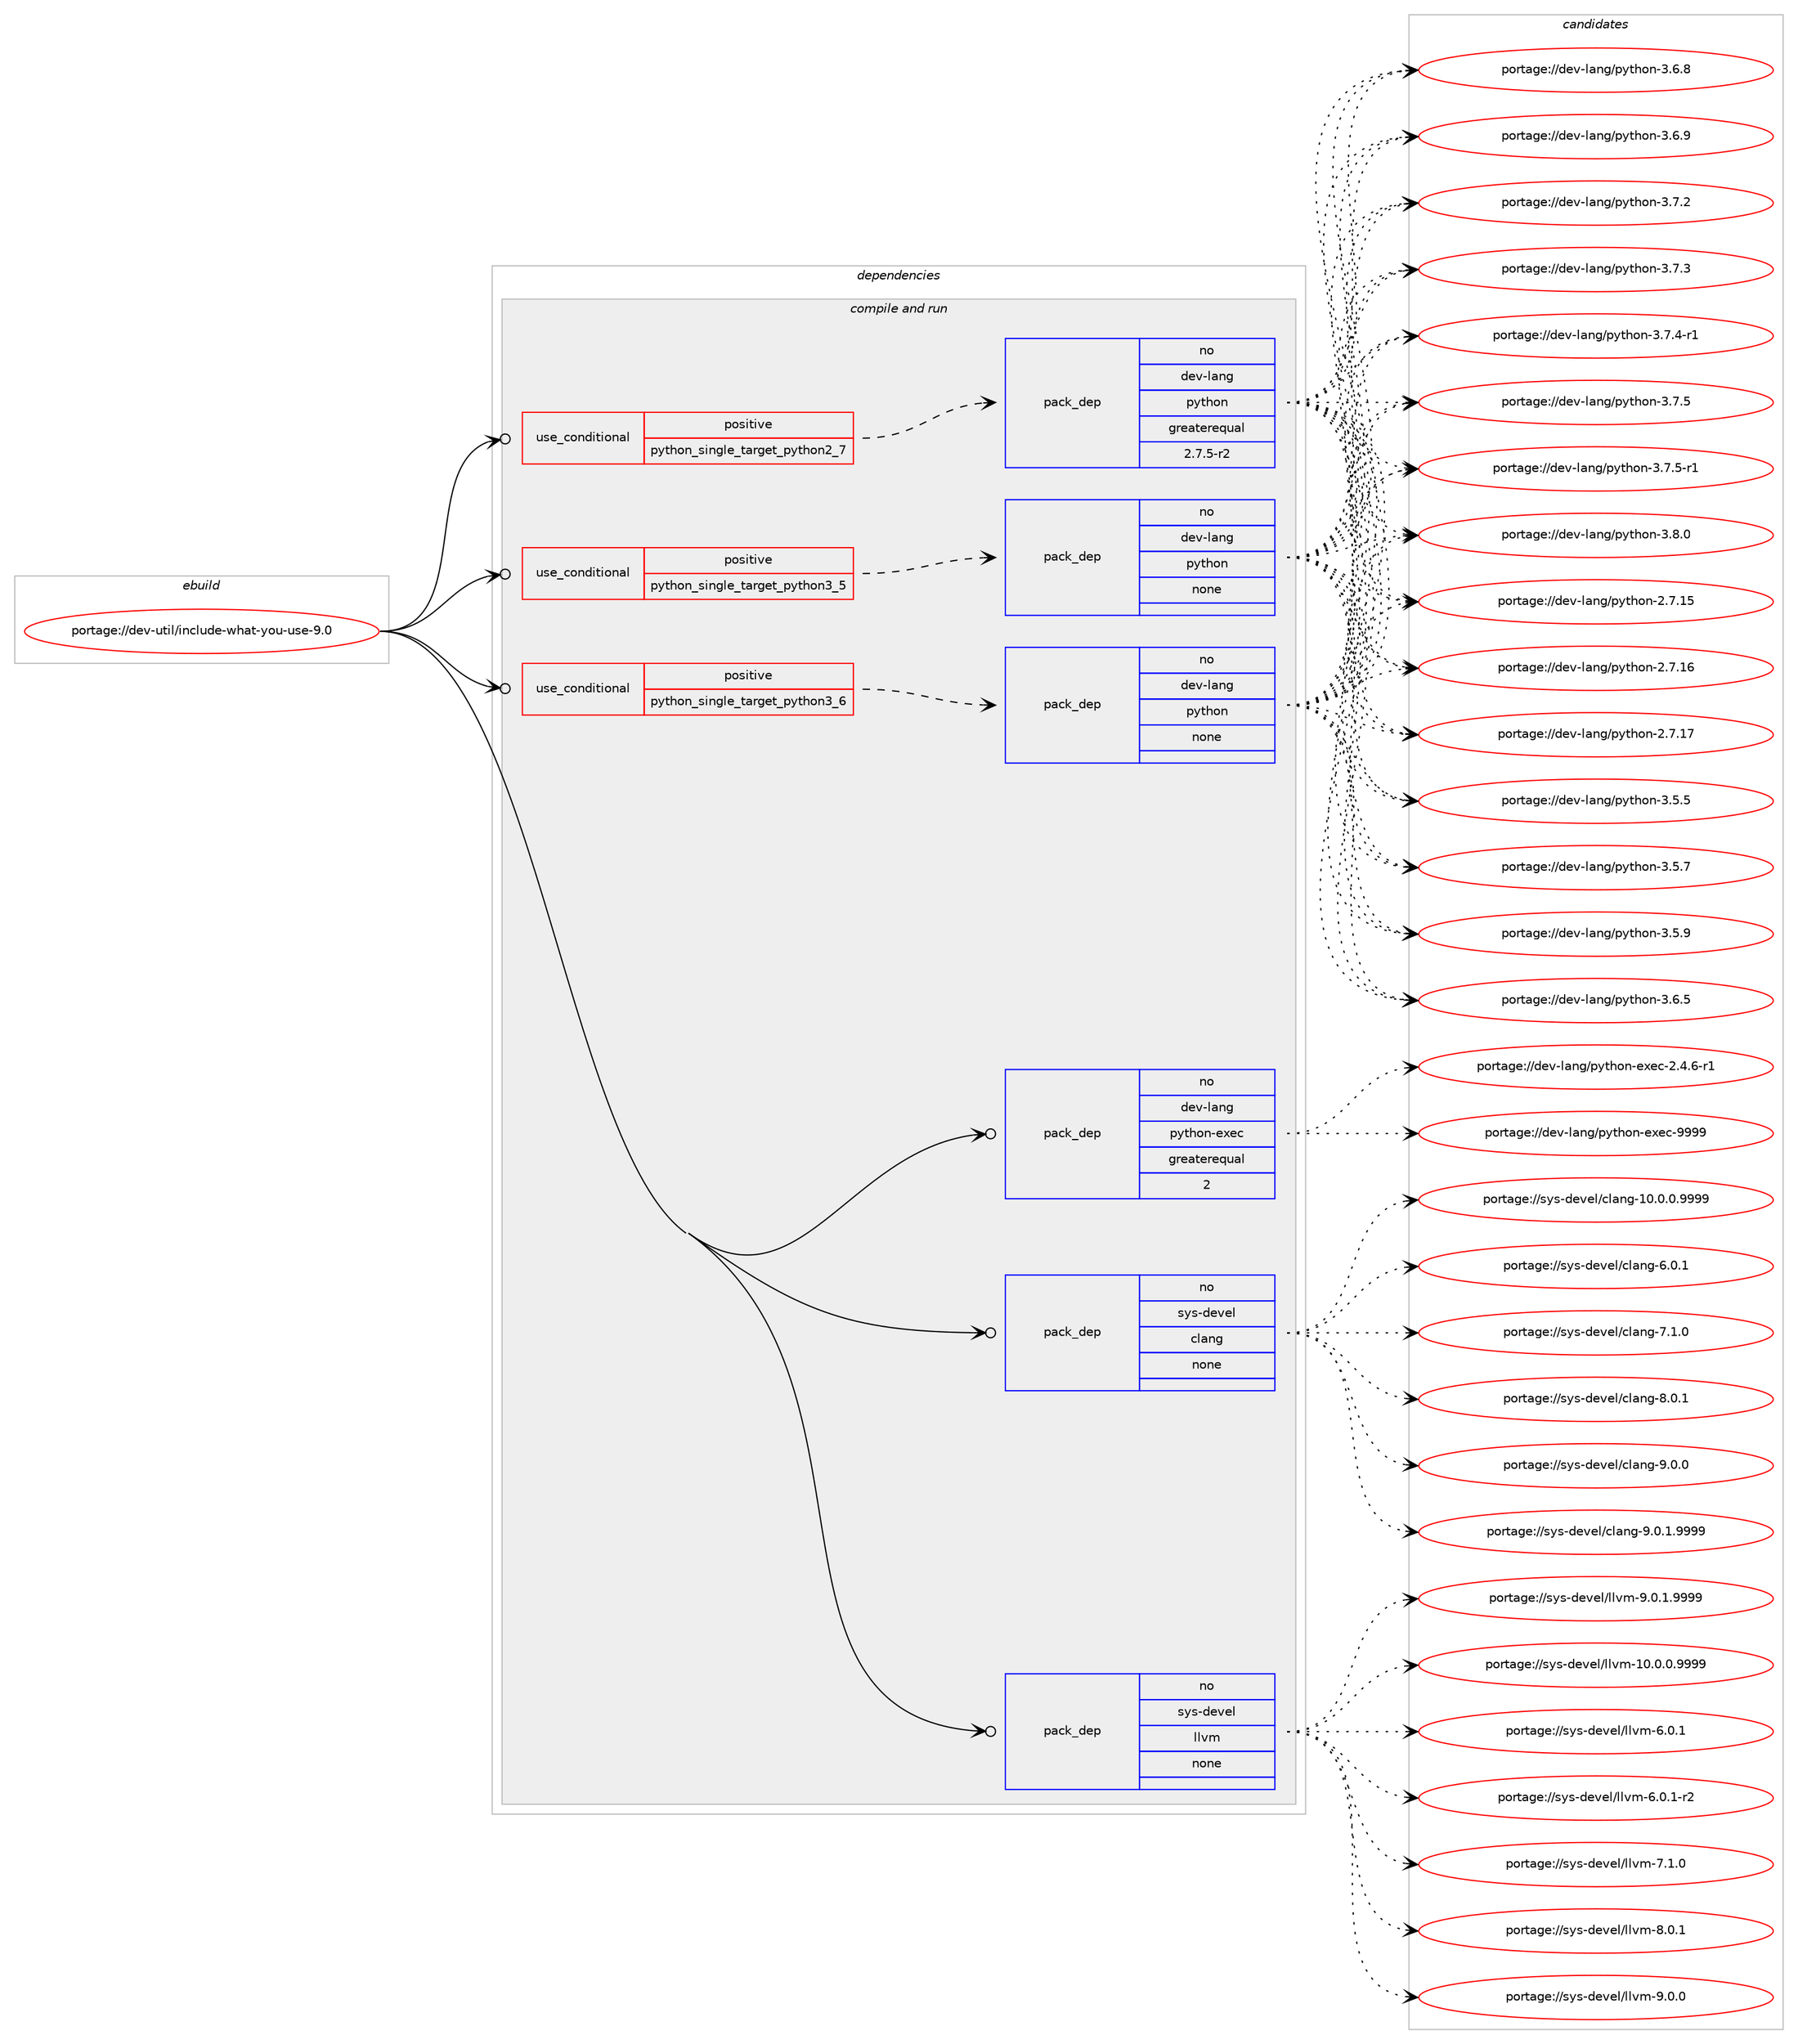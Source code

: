 digraph prolog {

# *************
# Graph options
# *************

newrank=true;
concentrate=true;
compound=true;
graph [rankdir=LR,fontname=Helvetica,fontsize=10,ranksep=1.5];#, ranksep=2.5, nodesep=0.2];
edge  [arrowhead=vee];
node  [fontname=Helvetica,fontsize=10];

# **********
# The ebuild
# **********

subgraph cluster_leftcol {
color=gray;
rank=same;
label=<<i>ebuild</i>>;
id [label="portage://dev-util/include-what-you-use-9.0", color=red, width=4, href="../dev-util/include-what-you-use-9.0.svg"];
}

# ****************
# The dependencies
# ****************

subgraph cluster_midcol {
color=gray;
label=<<i>dependencies</i>>;
subgraph cluster_compile {
fillcolor="#eeeeee";
style=filled;
label=<<i>compile</i>>;
}
subgraph cluster_compileandrun {
fillcolor="#eeeeee";
style=filled;
label=<<i>compile and run</i>>;
subgraph cond71365 {
dependency263121 [label=<<TABLE BORDER="0" CELLBORDER="1" CELLSPACING="0" CELLPADDING="4"><TR><TD ROWSPAN="3" CELLPADDING="10">use_conditional</TD></TR><TR><TD>positive</TD></TR><TR><TD>python_single_target_python2_7</TD></TR></TABLE>>, shape=none, color=red];
subgraph pack188093 {
dependency263122 [label=<<TABLE BORDER="0" CELLBORDER="1" CELLSPACING="0" CELLPADDING="4" WIDTH="220"><TR><TD ROWSPAN="6" CELLPADDING="30">pack_dep</TD></TR><TR><TD WIDTH="110">no</TD></TR><TR><TD>dev-lang</TD></TR><TR><TD>python</TD></TR><TR><TD>greaterequal</TD></TR><TR><TD>2.7.5-r2</TD></TR></TABLE>>, shape=none, color=blue];
}
dependency263121:e -> dependency263122:w [weight=20,style="dashed",arrowhead="vee"];
}
id:e -> dependency263121:w [weight=20,style="solid",arrowhead="odotvee"];
subgraph cond71366 {
dependency263123 [label=<<TABLE BORDER="0" CELLBORDER="1" CELLSPACING="0" CELLPADDING="4"><TR><TD ROWSPAN="3" CELLPADDING="10">use_conditional</TD></TR><TR><TD>positive</TD></TR><TR><TD>python_single_target_python3_5</TD></TR></TABLE>>, shape=none, color=red];
subgraph pack188094 {
dependency263124 [label=<<TABLE BORDER="0" CELLBORDER="1" CELLSPACING="0" CELLPADDING="4" WIDTH="220"><TR><TD ROWSPAN="6" CELLPADDING="30">pack_dep</TD></TR><TR><TD WIDTH="110">no</TD></TR><TR><TD>dev-lang</TD></TR><TR><TD>python</TD></TR><TR><TD>none</TD></TR><TR><TD></TD></TR></TABLE>>, shape=none, color=blue];
}
dependency263123:e -> dependency263124:w [weight=20,style="dashed",arrowhead="vee"];
}
id:e -> dependency263123:w [weight=20,style="solid",arrowhead="odotvee"];
subgraph cond71367 {
dependency263125 [label=<<TABLE BORDER="0" CELLBORDER="1" CELLSPACING="0" CELLPADDING="4"><TR><TD ROWSPAN="3" CELLPADDING="10">use_conditional</TD></TR><TR><TD>positive</TD></TR><TR><TD>python_single_target_python3_6</TD></TR></TABLE>>, shape=none, color=red];
subgraph pack188095 {
dependency263126 [label=<<TABLE BORDER="0" CELLBORDER="1" CELLSPACING="0" CELLPADDING="4" WIDTH="220"><TR><TD ROWSPAN="6" CELLPADDING="30">pack_dep</TD></TR><TR><TD WIDTH="110">no</TD></TR><TR><TD>dev-lang</TD></TR><TR><TD>python</TD></TR><TR><TD>none</TD></TR><TR><TD></TD></TR></TABLE>>, shape=none, color=blue];
}
dependency263125:e -> dependency263126:w [weight=20,style="dashed",arrowhead="vee"];
}
id:e -> dependency263125:w [weight=20,style="solid",arrowhead="odotvee"];
subgraph pack188096 {
dependency263127 [label=<<TABLE BORDER="0" CELLBORDER="1" CELLSPACING="0" CELLPADDING="4" WIDTH="220"><TR><TD ROWSPAN="6" CELLPADDING="30">pack_dep</TD></TR><TR><TD WIDTH="110">no</TD></TR><TR><TD>dev-lang</TD></TR><TR><TD>python-exec</TD></TR><TR><TD>greaterequal</TD></TR><TR><TD>2</TD></TR></TABLE>>, shape=none, color=blue];
}
id:e -> dependency263127:w [weight=20,style="solid",arrowhead="odotvee"];
subgraph pack188097 {
dependency263128 [label=<<TABLE BORDER="0" CELLBORDER="1" CELLSPACING="0" CELLPADDING="4" WIDTH="220"><TR><TD ROWSPAN="6" CELLPADDING="30">pack_dep</TD></TR><TR><TD WIDTH="110">no</TD></TR><TR><TD>sys-devel</TD></TR><TR><TD>clang</TD></TR><TR><TD>none</TD></TR><TR><TD></TD></TR></TABLE>>, shape=none, color=blue];
}
id:e -> dependency263128:w [weight=20,style="solid",arrowhead="odotvee"];
subgraph pack188098 {
dependency263129 [label=<<TABLE BORDER="0" CELLBORDER="1" CELLSPACING="0" CELLPADDING="4" WIDTH="220"><TR><TD ROWSPAN="6" CELLPADDING="30">pack_dep</TD></TR><TR><TD WIDTH="110">no</TD></TR><TR><TD>sys-devel</TD></TR><TR><TD>llvm</TD></TR><TR><TD>none</TD></TR><TR><TD></TD></TR></TABLE>>, shape=none, color=blue];
}
id:e -> dependency263129:w [weight=20,style="solid",arrowhead="odotvee"];
}
subgraph cluster_run {
fillcolor="#eeeeee";
style=filled;
label=<<i>run</i>>;
}
}

# **************
# The candidates
# **************

subgraph cluster_choices {
rank=same;
color=gray;
label=<<i>candidates</i>>;

subgraph choice188093 {
color=black;
nodesep=1;
choiceportage10010111845108971101034711212111610411111045504655464953 [label="portage://dev-lang/python-2.7.15", color=red, width=4,href="../dev-lang/python-2.7.15.svg"];
choiceportage10010111845108971101034711212111610411111045504655464954 [label="portage://dev-lang/python-2.7.16", color=red, width=4,href="../dev-lang/python-2.7.16.svg"];
choiceportage10010111845108971101034711212111610411111045504655464955 [label="portage://dev-lang/python-2.7.17", color=red, width=4,href="../dev-lang/python-2.7.17.svg"];
choiceportage100101118451089711010347112121116104111110455146534653 [label="portage://dev-lang/python-3.5.5", color=red, width=4,href="../dev-lang/python-3.5.5.svg"];
choiceportage100101118451089711010347112121116104111110455146534655 [label="portage://dev-lang/python-3.5.7", color=red, width=4,href="../dev-lang/python-3.5.7.svg"];
choiceportage100101118451089711010347112121116104111110455146534657 [label="portage://dev-lang/python-3.5.9", color=red, width=4,href="../dev-lang/python-3.5.9.svg"];
choiceportage100101118451089711010347112121116104111110455146544653 [label="portage://dev-lang/python-3.6.5", color=red, width=4,href="../dev-lang/python-3.6.5.svg"];
choiceportage100101118451089711010347112121116104111110455146544656 [label="portage://dev-lang/python-3.6.8", color=red, width=4,href="../dev-lang/python-3.6.8.svg"];
choiceportage100101118451089711010347112121116104111110455146544657 [label="portage://dev-lang/python-3.6.9", color=red, width=4,href="../dev-lang/python-3.6.9.svg"];
choiceportage100101118451089711010347112121116104111110455146554650 [label="portage://dev-lang/python-3.7.2", color=red, width=4,href="../dev-lang/python-3.7.2.svg"];
choiceportage100101118451089711010347112121116104111110455146554651 [label="portage://dev-lang/python-3.7.3", color=red, width=4,href="../dev-lang/python-3.7.3.svg"];
choiceportage1001011184510897110103471121211161041111104551465546524511449 [label="portage://dev-lang/python-3.7.4-r1", color=red, width=4,href="../dev-lang/python-3.7.4-r1.svg"];
choiceportage100101118451089711010347112121116104111110455146554653 [label="portage://dev-lang/python-3.7.5", color=red, width=4,href="../dev-lang/python-3.7.5.svg"];
choiceportage1001011184510897110103471121211161041111104551465546534511449 [label="portage://dev-lang/python-3.7.5-r1", color=red, width=4,href="../dev-lang/python-3.7.5-r1.svg"];
choiceportage100101118451089711010347112121116104111110455146564648 [label="portage://dev-lang/python-3.8.0", color=red, width=4,href="../dev-lang/python-3.8.0.svg"];
dependency263122:e -> choiceportage10010111845108971101034711212111610411111045504655464953:w [style=dotted,weight="100"];
dependency263122:e -> choiceportage10010111845108971101034711212111610411111045504655464954:w [style=dotted,weight="100"];
dependency263122:e -> choiceportage10010111845108971101034711212111610411111045504655464955:w [style=dotted,weight="100"];
dependency263122:e -> choiceportage100101118451089711010347112121116104111110455146534653:w [style=dotted,weight="100"];
dependency263122:e -> choiceportage100101118451089711010347112121116104111110455146534655:w [style=dotted,weight="100"];
dependency263122:e -> choiceportage100101118451089711010347112121116104111110455146534657:w [style=dotted,weight="100"];
dependency263122:e -> choiceportage100101118451089711010347112121116104111110455146544653:w [style=dotted,weight="100"];
dependency263122:e -> choiceportage100101118451089711010347112121116104111110455146544656:w [style=dotted,weight="100"];
dependency263122:e -> choiceportage100101118451089711010347112121116104111110455146544657:w [style=dotted,weight="100"];
dependency263122:e -> choiceportage100101118451089711010347112121116104111110455146554650:w [style=dotted,weight="100"];
dependency263122:e -> choiceportage100101118451089711010347112121116104111110455146554651:w [style=dotted,weight="100"];
dependency263122:e -> choiceportage1001011184510897110103471121211161041111104551465546524511449:w [style=dotted,weight="100"];
dependency263122:e -> choiceportage100101118451089711010347112121116104111110455146554653:w [style=dotted,weight="100"];
dependency263122:e -> choiceportage1001011184510897110103471121211161041111104551465546534511449:w [style=dotted,weight="100"];
dependency263122:e -> choiceportage100101118451089711010347112121116104111110455146564648:w [style=dotted,weight="100"];
}
subgraph choice188094 {
color=black;
nodesep=1;
choiceportage10010111845108971101034711212111610411111045504655464953 [label="portage://dev-lang/python-2.7.15", color=red, width=4,href="../dev-lang/python-2.7.15.svg"];
choiceportage10010111845108971101034711212111610411111045504655464954 [label="portage://dev-lang/python-2.7.16", color=red, width=4,href="../dev-lang/python-2.7.16.svg"];
choiceportage10010111845108971101034711212111610411111045504655464955 [label="portage://dev-lang/python-2.7.17", color=red, width=4,href="../dev-lang/python-2.7.17.svg"];
choiceportage100101118451089711010347112121116104111110455146534653 [label="portage://dev-lang/python-3.5.5", color=red, width=4,href="../dev-lang/python-3.5.5.svg"];
choiceportage100101118451089711010347112121116104111110455146534655 [label="portage://dev-lang/python-3.5.7", color=red, width=4,href="../dev-lang/python-3.5.7.svg"];
choiceportage100101118451089711010347112121116104111110455146534657 [label="portage://dev-lang/python-3.5.9", color=red, width=4,href="../dev-lang/python-3.5.9.svg"];
choiceportage100101118451089711010347112121116104111110455146544653 [label="portage://dev-lang/python-3.6.5", color=red, width=4,href="../dev-lang/python-3.6.5.svg"];
choiceportage100101118451089711010347112121116104111110455146544656 [label="portage://dev-lang/python-3.6.8", color=red, width=4,href="../dev-lang/python-3.6.8.svg"];
choiceportage100101118451089711010347112121116104111110455146544657 [label="portage://dev-lang/python-3.6.9", color=red, width=4,href="../dev-lang/python-3.6.9.svg"];
choiceportage100101118451089711010347112121116104111110455146554650 [label="portage://dev-lang/python-3.7.2", color=red, width=4,href="../dev-lang/python-3.7.2.svg"];
choiceportage100101118451089711010347112121116104111110455146554651 [label="portage://dev-lang/python-3.7.3", color=red, width=4,href="../dev-lang/python-3.7.3.svg"];
choiceportage1001011184510897110103471121211161041111104551465546524511449 [label="portage://dev-lang/python-3.7.4-r1", color=red, width=4,href="../dev-lang/python-3.7.4-r1.svg"];
choiceportage100101118451089711010347112121116104111110455146554653 [label="portage://dev-lang/python-3.7.5", color=red, width=4,href="../dev-lang/python-3.7.5.svg"];
choiceportage1001011184510897110103471121211161041111104551465546534511449 [label="portage://dev-lang/python-3.7.5-r1", color=red, width=4,href="../dev-lang/python-3.7.5-r1.svg"];
choiceportage100101118451089711010347112121116104111110455146564648 [label="portage://dev-lang/python-3.8.0", color=red, width=4,href="../dev-lang/python-3.8.0.svg"];
dependency263124:e -> choiceportage10010111845108971101034711212111610411111045504655464953:w [style=dotted,weight="100"];
dependency263124:e -> choiceportage10010111845108971101034711212111610411111045504655464954:w [style=dotted,weight="100"];
dependency263124:e -> choiceportage10010111845108971101034711212111610411111045504655464955:w [style=dotted,weight="100"];
dependency263124:e -> choiceportage100101118451089711010347112121116104111110455146534653:w [style=dotted,weight="100"];
dependency263124:e -> choiceportage100101118451089711010347112121116104111110455146534655:w [style=dotted,weight="100"];
dependency263124:e -> choiceportage100101118451089711010347112121116104111110455146534657:w [style=dotted,weight="100"];
dependency263124:e -> choiceportage100101118451089711010347112121116104111110455146544653:w [style=dotted,weight="100"];
dependency263124:e -> choiceportage100101118451089711010347112121116104111110455146544656:w [style=dotted,weight="100"];
dependency263124:e -> choiceportage100101118451089711010347112121116104111110455146544657:w [style=dotted,weight="100"];
dependency263124:e -> choiceportage100101118451089711010347112121116104111110455146554650:w [style=dotted,weight="100"];
dependency263124:e -> choiceportage100101118451089711010347112121116104111110455146554651:w [style=dotted,weight="100"];
dependency263124:e -> choiceportage1001011184510897110103471121211161041111104551465546524511449:w [style=dotted,weight="100"];
dependency263124:e -> choiceportage100101118451089711010347112121116104111110455146554653:w [style=dotted,weight="100"];
dependency263124:e -> choiceportage1001011184510897110103471121211161041111104551465546534511449:w [style=dotted,weight="100"];
dependency263124:e -> choiceportage100101118451089711010347112121116104111110455146564648:w [style=dotted,weight="100"];
}
subgraph choice188095 {
color=black;
nodesep=1;
choiceportage10010111845108971101034711212111610411111045504655464953 [label="portage://dev-lang/python-2.7.15", color=red, width=4,href="../dev-lang/python-2.7.15.svg"];
choiceportage10010111845108971101034711212111610411111045504655464954 [label="portage://dev-lang/python-2.7.16", color=red, width=4,href="../dev-lang/python-2.7.16.svg"];
choiceportage10010111845108971101034711212111610411111045504655464955 [label="portage://dev-lang/python-2.7.17", color=red, width=4,href="../dev-lang/python-2.7.17.svg"];
choiceportage100101118451089711010347112121116104111110455146534653 [label="portage://dev-lang/python-3.5.5", color=red, width=4,href="../dev-lang/python-3.5.5.svg"];
choiceportage100101118451089711010347112121116104111110455146534655 [label="portage://dev-lang/python-3.5.7", color=red, width=4,href="../dev-lang/python-3.5.7.svg"];
choiceportage100101118451089711010347112121116104111110455146534657 [label="portage://dev-lang/python-3.5.9", color=red, width=4,href="../dev-lang/python-3.5.9.svg"];
choiceportage100101118451089711010347112121116104111110455146544653 [label="portage://dev-lang/python-3.6.5", color=red, width=4,href="../dev-lang/python-3.6.5.svg"];
choiceportage100101118451089711010347112121116104111110455146544656 [label="portage://dev-lang/python-3.6.8", color=red, width=4,href="../dev-lang/python-3.6.8.svg"];
choiceportage100101118451089711010347112121116104111110455146544657 [label="portage://dev-lang/python-3.6.9", color=red, width=4,href="../dev-lang/python-3.6.9.svg"];
choiceportage100101118451089711010347112121116104111110455146554650 [label="portage://dev-lang/python-3.7.2", color=red, width=4,href="../dev-lang/python-3.7.2.svg"];
choiceportage100101118451089711010347112121116104111110455146554651 [label="portage://dev-lang/python-3.7.3", color=red, width=4,href="../dev-lang/python-3.7.3.svg"];
choiceportage1001011184510897110103471121211161041111104551465546524511449 [label="portage://dev-lang/python-3.7.4-r1", color=red, width=4,href="../dev-lang/python-3.7.4-r1.svg"];
choiceportage100101118451089711010347112121116104111110455146554653 [label="portage://dev-lang/python-3.7.5", color=red, width=4,href="../dev-lang/python-3.7.5.svg"];
choiceportage1001011184510897110103471121211161041111104551465546534511449 [label="portage://dev-lang/python-3.7.5-r1", color=red, width=4,href="../dev-lang/python-3.7.5-r1.svg"];
choiceportage100101118451089711010347112121116104111110455146564648 [label="portage://dev-lang/python-3.8.0", color=red, width=4,href="../dev-lang/python-3.8.0.svg"];
dependency263126:e -> choiceportage10010111845108971101034711212111610411111045504655464953:w [style=dotted,weight="100"];
dependency263126:e -> choiceportage10010111845108971101034711212111610411111045504655464954:w [style=dotted,weight="100"];
dependency263126:e -> choiceportage10010111845108971101034711212111610411111045504655464955:w [style=dotted,weight="100"];
dependency263126:e -> choiceportage100101118451089711010347112121116104111110455146534653:w [style=dotted,weight="100"];
dependency263126:e -> choiceportage100101118451089711010347112121116104111110455146534655:w [style=dotted,weight="100"];
dependency263126:e -> choiceportage100101118451089711010347112121116104111110455146534657:w [style=dotted,weight="100"];
dependency263126:e -> choiceportage100101118451089711010347112121116104111110455146544653:w [style=dotted,weight="100"];
dependency263126:e -> choiceportage100101118451089711010347112121116104111110455146544656:w [style=dotted,weight="100"];
dependency263126:e -> choiceportage100101118451089711010347112121116104111110455146544657:w [style=dotted,weight="100"];
dependency263126:e -> choiceportage100101118451089711010347112121116104111110455146554650:w [style=dotted,weight="100"];
dependency263126:e -> choiceportage100101118451089711010347112121116104111110455146554651:w [style=dotted,weight="100"];
dependency263126:e -> choiceportage1001011184510897110103471121211161041111104551465546524511449:w [style=dotted,weight="100"];
dependency263126:e -> choiceportage100101118451089711010347112121116104111110455146554653:w [style=dotted,weight="100"];
dependency263126:e -> choiceportage1001011184510897110103471121211161041111104551465546534511449:w [style=dotted,weight="100"];
dependency263126:e -> choiceportage100101118451089711010347112121116104111110455146564648:w [style=dotted,weight="100"];
}
subgraph choice188096 {
color=black;
nodesep=1;
choiceportage10010111845108971101034711212111610411111045101120101994550465246544511449 [label="portage://dev-lang/python-exec-2.4.6-r1", color=red, width=4,href="../dev-lang/python-exec-2.4.6-r1.svg"];
choiceportage10010111845108971101034711212111610411111045101120101994557575757 [label="portage://dev-lang/python-exec-9999", color=red, width=4,href="../dev-lang/python-exec-9999.svg"];
dependency263127:e -> choiceportage10010111845108971101034711212111610411111045101120101994550465246544511449:w [style=dotted,weight="100"];
dependency263127:e -> choiceportage10010111845108971101034711212111610411111045101120101994557575757:w [style=dotted,weight="100"];
}
subgraph choice188097 {
color=black;
nodesep=1;
choiceportage11512111545100101118101108479910897110103454948464846484657575757 [label="portage://sys-devel/clang-10.0.0.9999", color=red, width=4,href="../sys-devel/clang-10.0.0.9999.svg"];
choiceportage11512111545100101118101108479910897110103455446484649 [label="portage://sys-devel/clang-6.0.1", color=red, width=4,href="../sys-devel/clang-6.0.1.svg"];
choiceportage11512111545100101118101108479910897110103455546494648 [label="portage://sys-devel/clang-7.1.0", color=red, width=4,href="../sys-devel/clang-7.1.0.svg"];
choiceportage11512111545100101118101108479910897110103455646484649 [label="portage://sys-devel/clang-8.0.1", color=red, width=4,href="../sys-devel/clang-8.0.1.svg"];
choiceportage11512111545100101118101108479910897110103455746484648 [label="portage://sys-devel/clang-9.0.0", color=red, width=4,href="../sys-devel/clang-9.0.0.svg"];
choiceportage115121115451001011181011084799108971101034557464846494657575757 [label="portage://sys-devel/clang-9.0.1.9999", color=red, width=4,href="../sys-devel/clang-9.0.1.9999.svg"];
dependency263128:e -> choiceportage11512111545100101118101108479910897110103454948464846484657575757:w [style=dotted,weight="100"];
dependency263128:e -> choiceportage11512111545100101118101108479910897110103455446484649:w [style=dotted,weight="100"];
dependency263128:e -> choiceportage11512111545100101118101108479910897110103455546494648:w [style=dotted,weight="100"];
dependency263128:e -> choiceportage11512111545100101118101108479910897110103455646484649:w [style=dotted,weight="100"];
dependency263128:e -> choiceportage11512111545100101118101108479910897110103455746484648:w [style=dotted,weight="100"];
dependency263128:e -> choiceportage115121115451001011181011084799108971101034557464846494657575757:w [style=dotted,weight="100"];
}
subgraph choice188098 {
color=black;
nodesep=1;
choiceportage1151211154510010111810110847108108118109454948464846484657575757 [label="portage://sys-devel/llvm-10.0.0.9999", color=red, width=4,href="../sys-devel/llvm-10.0.0.9999.svg"];
choiceportage1151211154510010111810110847108108118109455446484649 [label="portage://sys-devel/llvm-6.0.1", color=red, width=4,href="../sys-devel/llvm-6.0.1.svg"];
choiceportage11512111545100101118101108471081081181094554464846494511450 [label="portage://sys-devel/llvm-6.0.1-r2", color=red, width=4,href="../sys-devel/llvm-6.0.1-r2.svg"];
choiceportage1151211154510010111810110847108108118109455546494648 [label="portage://sys-devel/llvm-7.1.0", color=red, width=4,href="../sys-devel/llvm-7.1.0.svg"];
choiceportage1151211154510010111810110847108108118109455646484649 [label="portage://sys-devel/llvm-8.0.1", color=red, width=4,href="../sys-devel/llvm-8.0.1.svg"];
choiceportage1151211154510010111810110847108108118109455746484648 [label="portage://sys-devel/llvm-9.0.0", color=red, width=4,href="../sys-devel/llvm-9.0.0.svg"];
choiceportage11512111545100101118101108471081081181094557464846494657575757 [label="portage://sys-devel/llvm-9.0.1.9999", color=red, width=4,href="../sys-devel/llvm-9.0.1.9999.svg"];
dependency263129:e -> choiceportage1151211154510010111810110847108108118109454948464846484657575757:w [style=dotted,weight="100"];
dependency263129:e -> choiceportage1151211154510010111810110847108108118109455446484649:w [style=dotted,weight="100"];
dependency263129:e -> choiceportage11512111545100101118101108471081081181094554464846494511450:w [style=dotted,weight="100"];
dependency263129:e -> choiceportage1151211154510010111810110847108108118109455546494648:w [style=dotted,weight="100"];
dependency263129:e -> choiceportage1151211154510010111810110847108108118109455646484649:w [style=dotted,weight="100"];
dependency263129:e -> choiceportage1151211154510010111810110847108108118109455746484648:w [style=dotted,weight="100"];
dependency263129:e -> choiceportage11512111545100101118101108471081081181094557464846494657575757:w [style=dotted,weight="100"];
}
}

}
